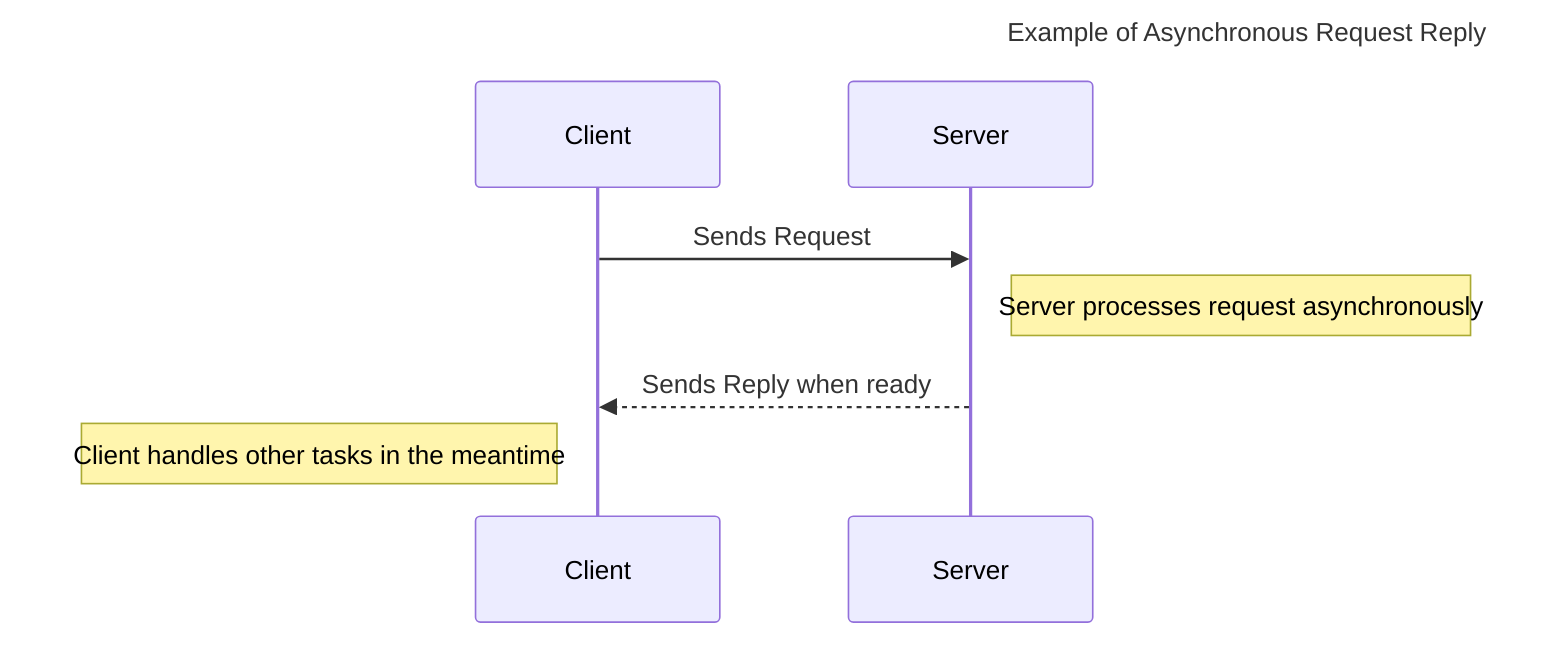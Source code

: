 ---
title: Example of Asynchronous Request Reply
---
sequenceDiagram
    participant Client
    participant Server
    Client->>Server: Sends Request
    Note right of Server: Server processes request asynchronously
    Server-->>Client: Sends Reply when ready
    Note left of Client: Client handles other tasks in the meantime
